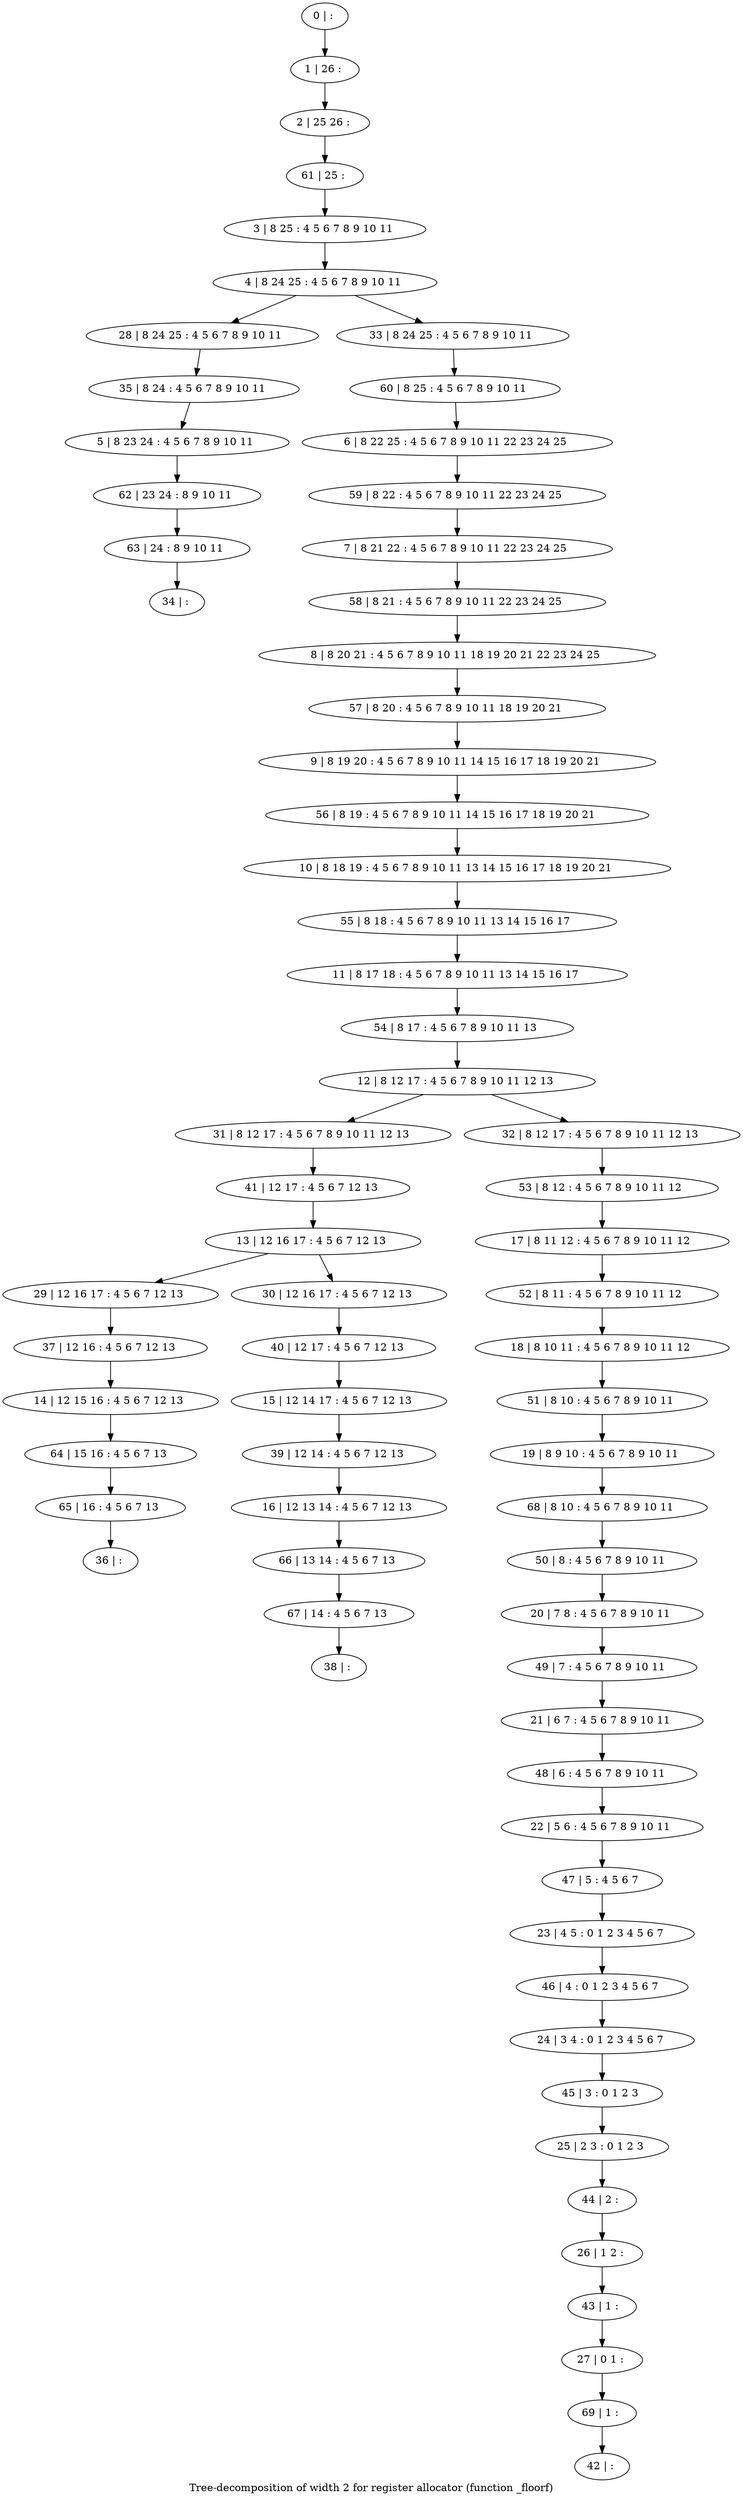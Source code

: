 digraph G {
graph [label="Tree-decomposition of width 2 for register allocator (function _floorf)"]
0[label="0 | : "];
1[label="1 | 26 : "];
2[label="2 | 25 26 : "];
3[label="3 | 8 25 : 4 5 6 7 8 9 10 11 "];
4[label="4 | 8 24 25 : 4 5 6 7 8 9 10 11 "];
5[label="5 | 8 23 24 : 4 5 6 7 8 9 10 11 "];
6[label="6 | 8 22 25 : 4 5 6 7 8 9 10 11 22 23 24 25 "];
7[label="7 | 8 21 22 : 4 5 6 7 8 9 10 11 22 23 24 25 "];
8[label="8 | 8 20 21 : 4 5 6 7 8 9 10 11 18 19 20 21 22 23 24 25 "];
9[label="9 | 8 19 20 : 4 5 6 7 8 9 10 11 14 15 16 17 18 19 20 21 "];
10[label="10 | 8 18 19 : 4 5 6 7 8 9 10 11 13 14 15 16 17 18 19 20 21 "];
11[label="11 | 8 17 18 : 4 5 6 7 8 9 10 11 13 14 15 16 17 "];
12[label="12 | 8 12 17 : 4 5 6 7 8 9 10 11 12 13 "];
13[label="13 | 12 16 17 : 4 5 6 7 12 13 "];
14[label="14 | 12 15 16 : 4 5 6 7 12 13 "];
15[label="15 | 12 14 17 : 4 5 6 7 12 13 "];
16[label="16 | 12 13 14 : 4 5 6 7 12 13 "];
17[label="17 | 8 11 12 : 4 5 6 7 8 9 10 11 12 "];
18[label="18 | 8 10 11 : 4 5 6 7 8 9 10 11 12 "];
19[label="19 | 8 9 10 : 4 5 6 7 8 9 10 11 "];
20[label="20 | 7 8 : 4 5 6 7 8 9 10 11 "];
21[label="21 | 6 7 : 4 5 6 7 8 9 10 11 "];
22[label="22 | 5 6 : 4 5 6 7 8 9 10 11 "];
23[label="23 | 4 5 : 0 1 2 3 4 5 6 7 "];
24[label="24 | 3 4 : 0 1 2 3 4 5 6 7 "];
25[label="25 | 2 3 : 0 1 2 3 "];
26[label="26 | 1 2 : "];
27[label="27 | 0 1 : "];
28[label="28 | 8 24 25 : 4 5 6 7 8 9 10 11 "];
29[label="29 | 12 16 17 : 4 5 6 7 12 13 "];
30[label="30 | 12 16 17 : 4 5 6 7 12 13 "];
31[label="31 | 8 12 17 : 4 5 6 7 8 9 10 11 12 13 "];
32[label="32 | 8 12 17 : 4 5 6 7 8 9 10 11 12 13 "];
33[label="33 | 8 24 25 : 4 5 6 7 8 9 10 11 "];
34[label="34 | : "];
35[label="35 | 8 24 : 4 5 6 7 8 9 10 11 "];
36[label="36 | : "];
37[label="37 | 12 16 : 4 5 6 7 12 13 "];
38[label="38 | : "];
39[label="39 | 12 14 : 4 5 6 7 12 13 "];
40[label="40 | 12 17 : 4 5 6 7 12 13 "];
41[label="41 | 12 17 : 4 5 6 7 12 13 "];
42[label="42 | : "];
43[label="43 | 1 : "];
44[label="44 | 2 : "];
45[label="45 | 3 : 0 1 2 3 "];
46[label="46 | 4 : 0 1 2 3 4 5 6 7 "];
47[label="47 | 5 : 4 5 6 7 "];
48[label="48 | 6 : 4 5 6 7 8 9 10 11 "];
49[label="49 | 7 : 4 5 6 7 8 9 10 11 "];
50[label="50 | 8 : 4 5 6 7 8 9 10 11 "];
51[label="51 | 8 10 : 4 5 6 7 8 9 10 11 "];
52[label="52 | 8 11 : 4 5 6 7 8 9 10 11 12 "];
53[label="53 | 8 12 : 4 5 6 7 8 9 10 11 12 "];
54[label="54 | 8 17 : 4 5 6 7 8 9 10 11 13 "];
55[label="55 | 8 18 : 4 5 6 7 8 9 10 11 13 14 15 16 17 "];
56[label="56 | 8 19 : 4 5 6 7 8 9 10 11 14 15 16 17 18 19 20 21 "];
57[label="57 | 8 20 : 4 5 6 7 8 9 10 11 18 19 20 21 "];
58[label="58 | 8 21 : 4 5 6 7 8 9 10 11 22 23 24 25 "];
59[label="59 | 8 22 : 4 5 6 7 8 9 10 11 22 23 24 25 "];
60[label="60 | 8 25 : 4 5 6 7 8 9 10 11 "];
61[label="61 | 25 : "];
62[label="62 | 23 24 : 8 9 10 11 "];
63[label="63 | 24 : 8 9 10 11 "];
64[label="64 | 15 16 : 4 5 6 7 13 "];
65[label="65 | 16 : 4 5 6 7 13 "];
66[label="66 | 13 14 : 4 5 6 7 13 "];
67[label="67 | 14 : 4 5 6 7 13 "];
68[label="68 | 8 10 : 4 5 6 7 8 9 10 11 "];
69[label="69 | 1 : "];
0->1 ;
1->2 ;
3->4 ;
4->28 ;
13->29 ;
13->30 ;
12->31 ;
12->32 ;
4->33 ;
35->5 ;
28->35 ;
37->14 ;
29->37 ;
39->16 ;
15->39 ;
40->15 ;
30->40 ;
41->13 ;
31->41 ;
43->27 ;
26->43 ;
44->26 ;
25->44 ;
45->25 ;
24->45 ;
46->24 ;
23->46 ;
47->23 ;
22->47 ;
48->22 ;
21->48 ;
49->21 ;
20->49 ;
50->20 ;
51->19 ;
18->51 ;
52->18 ;
17->52 ;
53->17 ;
32->53 ;
54->12 ;
11->54 ;
55->11 ;
10->55 ;
56->10 ;
9->56 ;
57->9 ;
8->57 ;
58->8 ;
7->58 ;
59->7 ;
6->59 ;
60->6 ;
33->60 ;
61->3 ;
2->61 ;
5->62 ;
63->34 ;
62->63 ;
14->64 ;
65->36 ;
64->65 ;
16->66 ;
67->38 ;
66->67 ;
68->50 ;
19->68 ;
69->42 ;
27->69 ;
}
